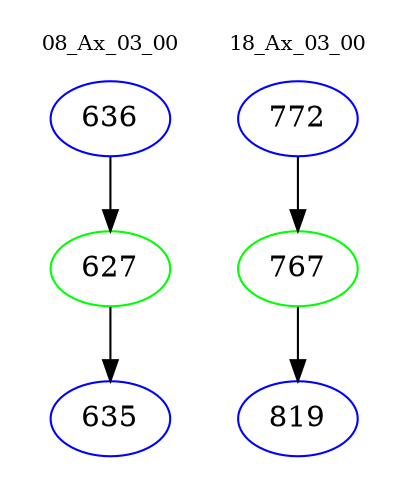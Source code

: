 digraph{
subgraph cluster_0 {
color = white
label = "08_Ax_03_00";
fontsize=10;
T0_636 [label="636", color="blue"]
T0_636 -> T0_627 [color="black"]
T0_627 [label="627", color="green"]
T0_627 -> T0_635 [color="black"]
T0_635 [label="635", color="blue"]
}
subgraph cluster_1 {
color = white
label = "18_Ax_03_00";
fontsize=10;
T1_772 [label="772", color="blue"]
T1_772 -> T1_767 [color="black"]
T1_767 [label="767", color="green"]
T1_767 -> T1_819 [color="black"]
T1_819 [label="819", color="blue"]
}
}
